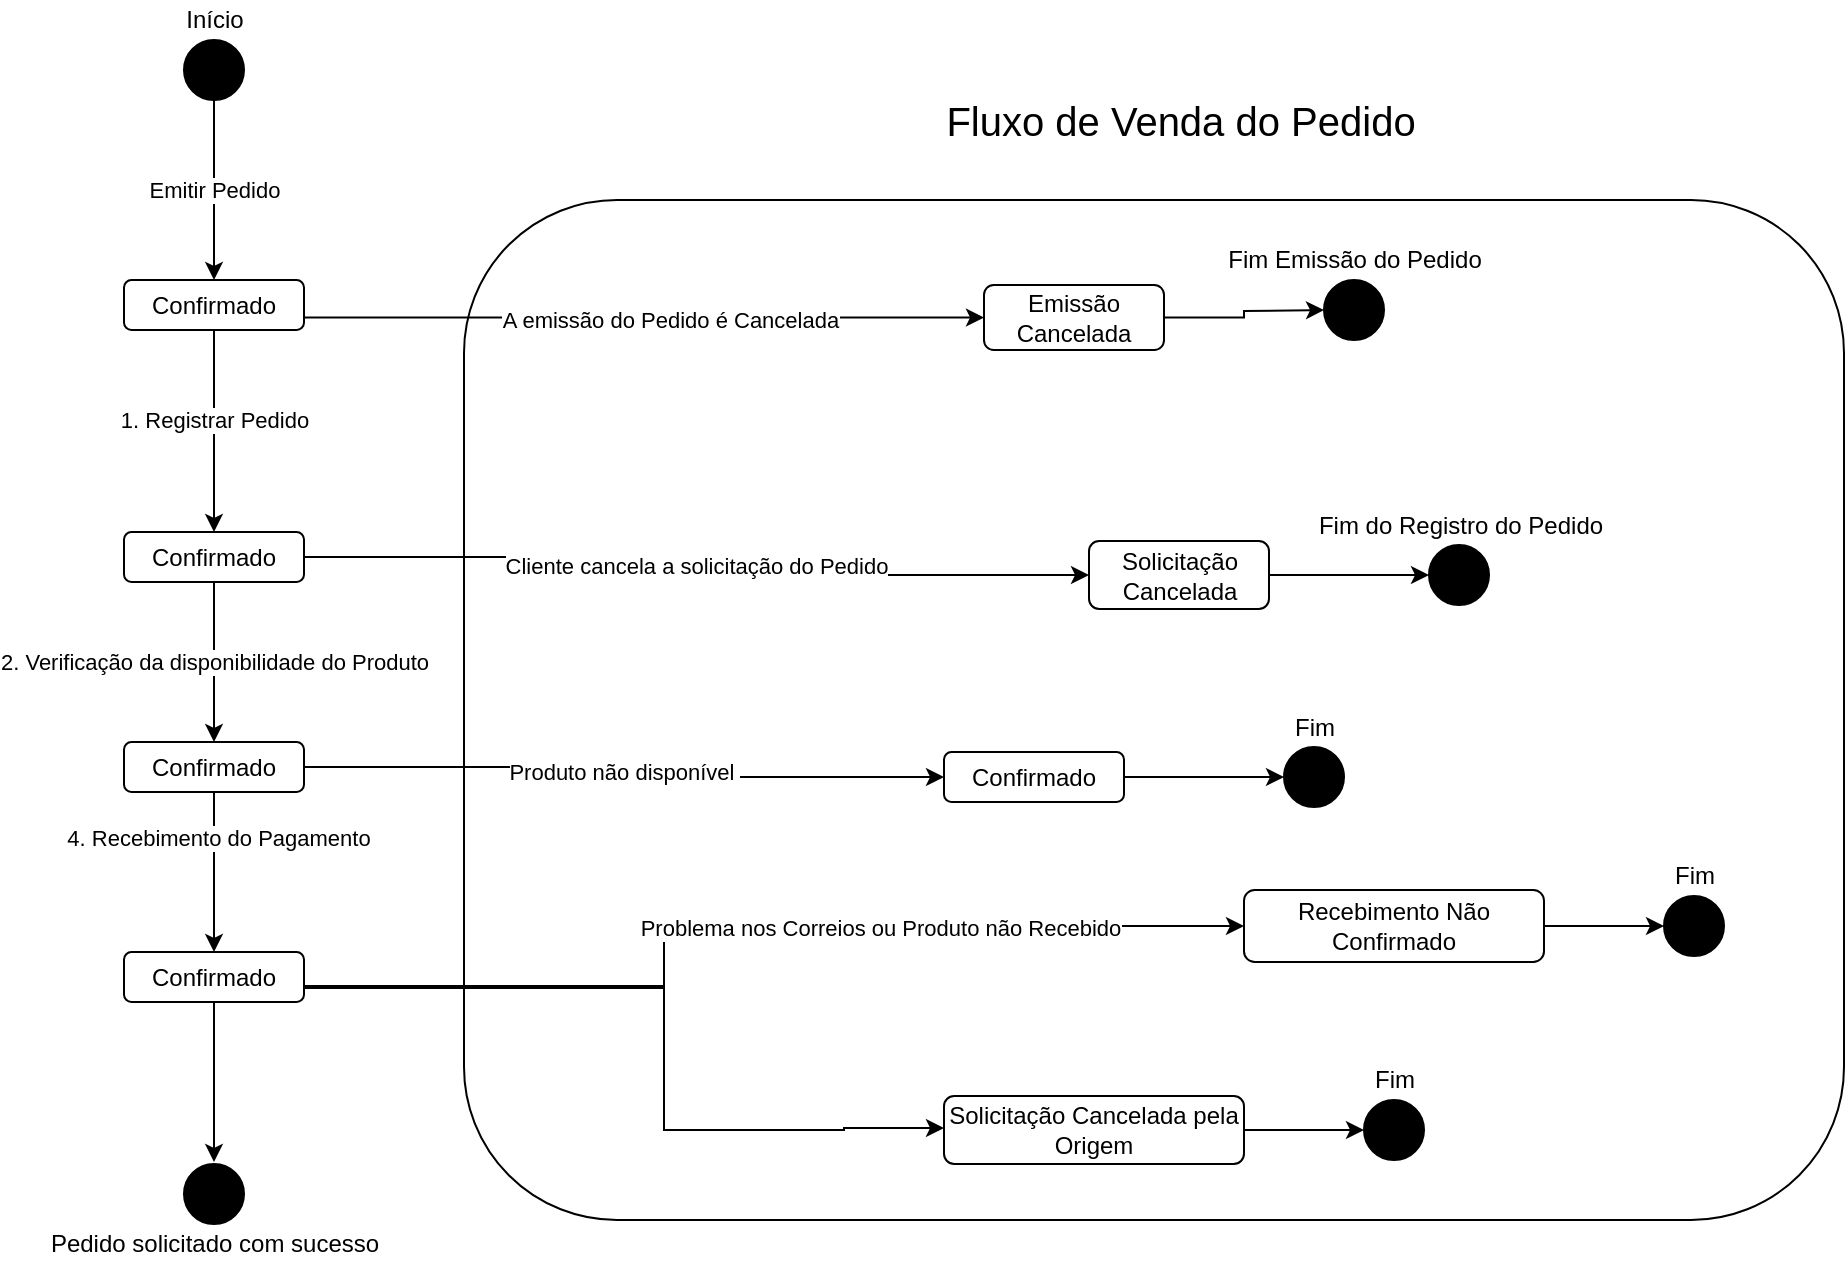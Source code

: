 <mxfile version="13.0.1" type="device" pages="5"><diagram id="gIkBtV2TpJnhr15k0pQY" name="Diagrama de Máquina de Estado (DFD - Capacidade Vender Produto)"><mxGraphModel dx="2401" dy="643" grid="1" gridSize="10" guides="1" tooltips="1" connect="1" arrows="1" fold="1" page="1" pageScale="1" pageWidth="827" pageHeight="1169" math="0" shadow="0"><root><mxCell id="0"/><mxCell id="1" parent="0"/><mxCell id="eIgQt3G5Kt-i5WHwCtQF-53" value="" style="rounded=1;whiteSpace=wrap;html=1;fillColor=none;gradientColor=none;" parent="1" vertex="1"><mxGeometry x="160" y="140" width="690" height="510" as="geometry"/></mxCell><mxCell id="eIgQt3G5Kt-i5WHwCtQF-2" value="Emitir Pedido" style="edgeStyle=orthogonalEdgeStyle;rounded=0;orthogonalLoop=1;jettySize=auto;html=1;entryX=0.5;entryY=0;entryDx=0;entryDy=0;" parent="1" source="eIgQt3G5Kt-i5WHwCtQF-1" target="eIgQt3G5Kt-i5WHwCtQF-5" edge="1"><mxGeometry relative="1" as="geometry"><mxPoint x="190" y="35" as="targetPoint"/></mxGeometry></mxCell><mxCell id="eIgQt3G5Kt-i5WHwCtQF-1" value="" style="ellipse;whiteSpace=wrap;html=1;aspect=fixed;gradientColor=none;fillColor=#000000;" parent="1" vertex="1"><mxGeometry x="20" y="60" width="30" height="30" as="geometry"/></mxCell><mxCell id="eIgQt3G5Kt-i5WHwCtQF-8" value="" style="edgeStyle=orthogonalEdgeStyle;rounded=0;orthogonalLoop=1;jettySize=auto;html=1;" parent="1" source="eIgQt3G5Kt-i5WHwCtQF-5" target="eIgQt3G5Kt-i5WHwCtQF-7" edge="1"><mxGeometry relative="1" as="geometry"><Array as="points"><mxPoint x="35" y="270"/><mxPoint x="35" y="270"/></Array></mxGeometry></mxCell><mxCell id="eIgQt3G5Kt-i5WHwCtQF-10" value="1. Registrar Pedido" style="edgeLabel;html=1;align=center;verticalAlign=middle;resizable=0;points=[];" parent="eIgQt3G5Kt-i5WHwCtQF-8" vertex="1" connectable="0"><mxGeometry x="0.083" y="-3" relative="1" as="geometry"><mxPoint x="3" y="-10" as="offset"/></mxGeometry></mxCell><mxCell id="eIgQt3G5Kt-i5WHwCtQF-14" value="" style="edgeStyle=orthogonalEdgeStyle;rounded=0;orthogonalLoop=1;jettySize=auto;html=1;exitX=1;exitY=0.75;exitDx=0;exitDy=0;" parent="1" source="eIgQt3G5Kt-i5WHwCtQF-5" target="eIgQt3G5Kt-i5WHwCtQF-13" edge="1"><mxGeometry relative="1" as="geometry"><mxPoint x="140" y="197.5" as="sourcePoint"/></mxGeometry></mxCell><mxCell id="eIgQt3G5Kt-i5WHwCtQF-15" value="A emissão do Pedido é Cancelada" style="edgeLabel;html=1;align=center;verticalAlign=middle;resizable=0;points=[];" parent="eIgQt3G5Kt-i5WHwCtQF-14" vertex="1" connectable="0"><mxGeometry x="0.077" relative="1" as="geometry"><mxPoint y="1" as="offset"/></mxGeometry></mxCell><mxCell id="eIgQt3G5Kt-i5WHwCtQF-5" value="Confirmado" style="rounded=1;whiteSpace=wrap;html=1;" parent="1" vertex="1"><mxGeometry x="-10" y="180" width="90" height="25" as="geometry"/></mxCell><mxCell id="eIgQt3G5Kt-i5WHwCtQF-17" value="" style="edgeStyle=orthogonalEdgeStyle;rounded=0;orthogonalLoop=1;jettySize=auto;html=1;" parent="1" source="eIgQt3G5Kt-i5WHwCtQF-13" edge="1"><mxGeometry relative="1" as="geometry"><mxPoint x="590" y="195" as="targetPoint"/></mxGeometry></mxCell><mxCell id="eIgQt3G5Kt-i5WHwCtQF-13" value="Emissão Cancelada" style="rounded=1;whiteSpace=wrap;html=1;" parent="1" vertex="1"><mxGeometry x="420" y="182.5" width="90" height="32.5" as="geometry"/></mxCell><mxCell id="eIgQt3G5Kt-i5WHwCtQF-22" value="Cliente cancela a solicitação do Pedido" style="edgeStyle=orthogonalEdgeStyle;rounded=0;orthogonalLoop=1;jettySize=auto;html=1;" parent="1" source="eIgQt3G5Kt-i5WHwCtQF-7" target="eIgQt3G5Kt-i5WHwCtQF-21" edge="1"><mxGeometry relative="1" as="geometry"><mxPoint x="152.5" y="324.25" as="sourcePoint"/></mxGeometry></mxCell><mxCell id="eIgQt3G5Kt-i5WHwCtQF-28" value="2. Verificação da disponibilidade do Produto" style="edgeStyle=orthogonalEdgeStyle;rounded=0;orthogonalLoop=1;jettySize=auto;html=1;" parent="1" source="eIgQt3G5Kt-i5WHwCtQF-7" target="eIgQt3G5Kt-i5WHwCtQF-27" edge="1"><mxGeometry relative="1" as="geometry"/></mxCell><mxCell id="eIgQt3G5Kt-i5WHwCtQF-7" value="Confirmado" style="rounded=1;whiteSpace=wrap;html=1;" parent="1" vertex="1"><mxGeometry x="-10" y="306" width="90" height="25" as="geometry"/></mxCell><mxCell id="eIgQt3G5Kt-i5WHwCtQF-30" value="Produto não disponível&amp;nbsp;" style="edgeStyle=orthogonalEdgeStyle;rounded=0;orthogonalLoop=1;jettySize=auto;html=1;exitX=1;exitY=0.5;exitDx=0;exitDy=0;" parent="1" source="eIgQt3G5Kt-i5WHwCtQF-27" target="eIgQt3G5Kt-i5WHwCtQF-29" edge="1"><mxGeometry relative="1" as="geometry"><mxPoint x="140" y="428.5" as="sourcePoint"/></mxGeometry></mxCell><mxCell id="eIgQt3G5Kt-i5WHwCtQF-36" value="" style="edgeStyle=orthogonalEdgeStyle;rounded=0;orthogonalLoop=1;jettySize=auto;html=1;" parent="1" source="eIgQt3G5Kt-i5WHwCtQF-27" target="eIgQt3G5Kt-i5WHwCtQF-35" edge="1"><mxGeometry relative="1" as="geometry"/></mxCell><mxCell id="eIgQt3G5Kt-i5WHwCtQF-37" value="4. Recebimento do Pagamento" style="edgeLabel;html=1;align=center;verticalAlign=middle;resizable=0;points=[];" parent="eIgQt3G5Kt-i5WHwCtQF-36" vertex="1" connectable="0"><mxGeometry x="-0.425" y="2" relative="1" as="geometry"><mxPoint as="offset"/></mxGeometry></mxCell><mxCell id="eIgQt3G5Kt-i5WHwCtQF-27" value="Confirmado" style="rounded=1;whiteSpace=wrap;html=1;" parent="1" vertex="1"><mxGeometry x="-10" y="411" width="90" height="25" as="geometry"/></mxCell><mxCell id="eIgQt3G5Kt-i5WHwCtQF-39" value="" style="edgeStyle=orthogonalEdgeStyle;rounded=0;orthogonalLoop=1;jettySize=auto;html=1;entryX=0;entryY=0.5;entryDx=0;entryDy=0;exitX=1;exitY=0.75;exitDx=0;exitDy=0;" parent="1" source="eIgQt3G5Kt-i5WHwCtQF-35" edge="1"><mxGeometry relative="1" as="geometry"><mxPoint x="140" y="532.5" as="sourcePoint"/><mxPoint x="400" y="604" as="targetPoint"/><Array as="points"><mxPoint x="80" y="533"/><mxPoint x="260" y="533"/><mxPoint x="260" y="605"/><mxPoint x="350" y="605"/><mxPoint x="350" y="604"/></Array></mxGeometry></mxCell><mxCell id="eIgQt3G5Kt-i5WHwCtQF-43" value="" style="edgeStyle=orthogonalEdgeStyle;rounded=0;orthogonalLoop=1;jettySize=auto;html=1;exitX=1;exitY=0.5;exitDx=0;exitDy=0;" parent="1" source="eIgQt3G5Kt-i5WHwCtQF-35" target="eIgQt3G5Kt-i5WHwCtQF-42" edge="1"><mxGeometry relative="1" as="geometry"><mxPoint x="140" y="533.5" as="sourcePoint"/><Array as="points"><mxPoint x="80" y="534"/><mxPoint x="260" y="534"/><mxPoint x="260" y="503"/></Array></mxGeometry></mxCell><mxCell id="eIgQt3G5Kt-i5WHwCtQF-48" value="Problema nos Correios ou Produto não Recebido" style="edgeLabel;html=1;align=center;verticalAlign=middle;resizable=0;points=[];" parent="eIgQt3G5Kt-i5WHwCtQF-43" vertex="1" connectable="0"><mxGeometry x="0.275" y="-1" relative="1" as="geometry"><mxPoint x="1" as="offset"/></mxGeometry></mxCell><mxCell id="IwcRytEu1UbguA33qgni-2" value="" style="edgeStyle=orthogonalEdgeStyle;rounded=0;orthogonalLoop=1;jettySize=auto;html=1;" parent="1" source="eIgQt3G5Kt-i5WHwCtQF-35" edge="1"><mxGeometry relative="1" as="geometry"><mxPoint x="35" y="621" as="targetPoint"/></mxGeometry></mxCell><mxCell id="eIgQt3G5Kt-i5WHwCtQF-35" value="Confirmado" style="rounded=1;whiteSpace=wrap;html=1;" parent="1" vertex="1"><mxGeometry x="-10" y="516" width="90" height="25" as="geometry"/></mxCell><mxCell id="eIgQt3G5Kt-i5WHwCtQF-46" style="edgeStyle=orthogonalEdgeStyle;rounded=0;orthogonalLoop=1;jettySize=auto;html=1;entryX=0;entryY=0.5;entryDx=0;entryDy=0;" parent="1" source="eIgQt3G5Kt-i5WHwCtQF-42" target="eIgQt3G5Kt-i5WHwCtQF-44" edge="1"><mxGeometry relative="1" as="geometry"/></mxCell><mxCell id="eIgQt3G5Kt-i5WHwCtQF-42" value="Recebimento Não Confirmado" style="rounded=1;whiteSpace=wrap;html=1;" parent="1" vertex="1"><mxGeometry x="550" y="485" width="150" height="36" as="geometry"/></mxCell><mxCell id="eIgQt3G5Kt-i5WHwCtQF-47" style="edgeStyle=orthogonalEdgeStyle;rounded=0;orthogonalLoop=1;jettySize=auto;html=1;" parent="1" source="eIgQt3G5Kt-i5WHwCtQF-38" target="eIgQt3G5Kt-i5WHwCtQF-45" edge="1"><mxGeometry relative="1" as="geometry"/></mxCell><mxCell id="eIgQt3G5Kt-i5WHwCtQF-38" value="Solicitação Cancelada pela Origem" style="rounded=1;whiteSpace=wrap;html=1;" parent="1" vertex="1"><mxGeometry x="400" y="588" width="150" height="34" as="geometry"/></mxCell><mxCell id="eIgQt3G5Kt-i5WHwCtQF-32" value="" style="edgeStyle=orthogonalEdgeStyle;rounded=0;orthogonalLoop=1;jettySize=auto;html=1;" parent="1" source="eIgQt3G5Kt-i5WHwCtQF-29" edge="1"><mxGeometry relative="1" as="geometry"><mxPoint x="570" y="428.5" as="targetPoint"/></mxGeometry></mxCell><mxCell id="eIgQt3G5Kt-i5WHwCtQF-29" value="Confirmado" style="rounded=1;whiteSpace=wrap;html=1;" parent="1" vertex="1"><mxGeometry x="400" y="416" width="90" height="25" as="geometry"/></mxCell><mxCell id="eIgQt3G5Kt-i5WHwCtQF-24" value="" style="edgeStyle=orthogonalEdgeStyle;rounded=0;orthogonalLoop=1;jettySize=auto;html=1;entryX=0;entryY=0.5;entryDx=0;entryDy=0;" parent="1" source="eIgQt3G5Kt-i5WHwCtQF-21" target="eIgQt3G5Kt-i5WHwCtQF-25" edge="1"><mxGeometry relative="1" as="geometry"><mxPoint x="570" y="328" as="targetPoint"/></mxGeometry></mxCell><mxCell id="eIgQt3G5Kt-i5WHwCtQF-21" value="Solicitação Cancelada" style="rounded=1;whiteSpace=wrap;html=1;" parent="1" vertex="1"><mxGeometry x="472.5" y="310.5" width="90" height="34" as="geometry"/></mxCell><mxCell id="eIgQt3G5Kt-i5WHwCtQF-18" value="" style="ellipse;whiteSpace=wrap;html=1;aspect=fixed;gradientColor=none;fillColor=#000000;" parent="1" vertex="1"><mxGeometry x="590" y="180" width="30" height="30" as="geometry"/></mxCell><mxCell id="eIgQt3G5Kt-i5WHwCtQF-19" value="Início" style="text;html=1;align=center;verticalAlign=middle;resizable=0;points=[];autosize=1;" parent="1" vertex="1"><mxGeometry x="15" y="40" width="40" height="20" as="geometry"/></mxCell><mxCell id="eIgQt3G5Kt-i5WHwCtQF-20" value="Fim Emissão do Pedido" style="text;html=1;align=center;verticalAlign=middle;resizable=0;points=[];autosize=1;" parent="1" vertex="1"><mxGeometry x="535" y="160" width="140" height="20" as="geometry"/></mxCell><mxCell id="eIgQt3G5Kt-i5WHwCtQF-25" value="" style="ellipse;whiteSpace=wrap;html=1;aspect=fixed;gradientColor=none;fillColor=#000000;" parent="1" vertex="1"><mxGeometry x="642.5" y="312.5" width="30" height="30" as="geometry"/></mxCell><mxCell id="eIgQt3G5Kt-i5WHwCtQF-26" value="Fim do Registro do Pedido" style="text;html=1;align=center;verticalAlign=middle;resizable=0;points=[];autosize=1;" parent="1" vertex="1"><mxGeometry x="577.5" y="292.5" width="160" height="20" as="geometry"/></mxCell><mxCell id="eIgQt3G5Kt-i5WHwCtQF-33" value="" style="ellipse;whiteSpace=wrap;html=1;aspect=fixed;gradientColor=none;fillColor=#000000;" parent="1" vertex="1"><mxGeometry x="570" y="413.5" width="30" height="30" as="geometry"/></mxCell><mxCell id="eIgQt3G5Kt-i5WHwCtQF-34" value="Fim" style="text;html=1;align=center;verticalAlign=middle;resizable=0;points=[];autosize=1;" parent="1" vertex="1"><mxGeometry x="565" y="393.5" width="40" height="20" as="geometry"/></mxCell><mxCell id="eIgQt3G5Kt-i5WHwCtQF-44" value="" style="ellipse;whiteSpace=wrap;html=1;aspect=fixed;gradientColor=none;fillColor=#000000;" parent="1" vertex="1"><mxGeometry x="760" y="488" width="30" height="30" as="geometry"/></mxCell><mxCell id="eIgQt3G5Kt-i5WHwCtQF-45" value="" style="ellipse;whiteSpace=wrap;html=1;aspect=fixed;gradientColor=none;fillColor=#000000;" parent="1" vertex="1"><mxGeometry x="610" y="590" width="30" height="30" as="geometry"/></mxCell><mxCell id="eIgQt3G5Kt-i5WHwCtQF-49" value="Fim" style="text;html=1;align=center;verticalAlign=middle;resizable=0;points=[];autosize=1;" parent="1" vertex="1"><mxGeometry x="755" y="468" width="40" height="20" as="geometry"/></mxCell><mxCell id="eIgQt3G5Kt-i5WHwCtQF-50" value="Fim" style="text;html=1;align=center;verticalAlign=middle;resizable=0;points=[];autosize=1;" parent="1" vertex="1"><mxGeometry x="605" y="570" width="40" height="20" as="geometry"/></mxCell><mxCell id="eIgQt3G5Kt-i5WHwCtQF-54" value="&lt;font style=&quot;font-size: 20px&quot;&gt;Fluxo de Venda do Pedido&lt;/font&gt;" style="text;html=1;align=center;verticalAlign=middle;resizable=0;points=[];autosize=1;" parent="1" vertex="1"><mxGeometry x="392.5" y="90" width="250" height="20" as="geometry"/></mxCell><mxCell id="IwcRytEu1UbguA33qgni-5" value="" style="ellipse;whiteSpace=wrap;html=1;aspect=fixed;gradientColor=none;fillColor=#000000;" parent="1" vertex="1"><mxGeometry x="20" y="622" width="30" height="30" as="geometry"/></mxCell><mxCell id="IwcRytEu1UbguA33qgni-8" value="Pedido solicitado com sucesso" style="text;html=1;align=center;verticalAlign=middle;resizable=0;points=[];autosize=1;" parent="1" vertex="1"><mxGeometry x="-55" y="652" width="180" height="20" as="geometry"/></mxCell></root></mxGraphModel></diagram><diagram id="MVb5bFWBtpSivgPZZ0MR" name="Diagrama de Máquina de Estados(DFD - Capacidade Entregar Produto)"><mxGraphModel dx="1929" dy="450" grid="1" gridSize="10" guides="1" tooltips="1" connect="1" arrows="1" fold="1" page="1" pageScale="1" pageWidth="827" pageHeight="1169" math="0" shadow="0"><root><mxCell id="7xWv3I3rvK1AVhARYR0G-0"/><mxCell id="7xWv3I3rvK1AVhARYR0G-1" parent="7xWv3I3rvK1AVhARYR0G-0"/><mxCell id="werJfHIVAWrHD2c4pzQH-0" value="" style="rounded=1;whiteSpace=wrap;html=1;fillColor=none;gradientColor=none;" parent="7xWv3I3rvK1AVhARYR0G-1" vertex="1"><mxGeometry x="160" y="140" width="640" height="450" as="geometry"/></mxCell><mxCell id="werJfHIVAWrHD2c4pzQH-1" value="1. Recebimento do Pedido" style="edgeStyle=orthogonalEdgeStyle;rounded=0;orthogonalLoop=1;jettySize=auto;html=1;entryX=0.5;entryY=0;entryDx=0;entryDy=0;" parent="7xWv3I3rvK1AVhARYR0G-1" source="werJfHIVAWrHD2c4pzQH-2" target="werJfHIVAWrHD2c4pzQH-7" edge="1"><mxGeometry relative="1" as="geometry"><mxPoint x="190" y="35" as="targetPoint"/></mxGeometry></mxCell><mxCell id="werJfHIVAWrHD2c4pzQH-2" value="" style="ellipse;whiteSpace=wrap;html=1;aspect=fixed;gradientColor=none;fillColor=#000000;" parent="7xWv3I3rvK1AVhARYR0G-1" vertex="1"><mxGeometry x="20" y="60" width="30" height="30" as="geometry"/></mxCell><mxCell id="werJfHIVAWrHD2c4pzQH-3" value="" style="edgeStyle=orthogonalEdgeStyle;rounded=0;orthogonalLoop=1;jettySize=auto;html=1;" parent="7xWv3I3rvK1AVhARYR0G-1" source="werJfHIVAWrHD2c4pzQH-7" target="werJfHIVAWrHD2c4pzQH-12" edge="1"><mxGeometry relative="1" as="geometry"><Array as="points"><mxPoint x="35" y="270"/><mxPoint x="35" y="270"/></Array></mxGeometry></mxCell><mxCell id="werJfHIVAWrHD2c4pzQH-4" value="2. Separar o Pedido" style="edgeLabel;html=1;align=center;verticalAlign=middle;resizable=0;points=[];" parent="werJfHIVAWrHD2c4pzQH-3" vertex="1" connectable="0"><mxGeometry x="0.083" y="-3" relative="1" as="geometry"><mxPoint x="3" y="-10" as="offset"/></mxGeometry></mxCell><mxCell id="werJfHIVAWrHD2c4pzQH-5" value="" style="edgeStyle=orthogonalEdgeStyle;rounded=0;orthogonalLoop=1;jettySize=auto;html=1;exitX=1;exitY=0.75;exitDx=0;exitDy=0;" parent="7xWv3I3rvK1AVhARYR0G-1" source="werJfHIVAWrHD2c4pzQH-7" target="werJfHIVAWrHD2c4pzQH-9" edge="1"><mxGeometry relative="1" as="geometry"><mxPoint x="140" y="197.5" as="sourcePoint"/></mxGeometry></mxCell><mxCell id="werJfHIVAWrHD2c4pzQH-6" value="A emissão do Pedido é Cancelada" style="edgeLabel;html=1;align=center;verticalAlign=middle;resizable=0;points=[];" parent="werJfHIVAWrHD2c4pzQH-5" vertex="1" connectable="0"><mxGeometry x="0.077" relative="1" as="geometry"><mxPoint y="1" as="offset"/></mxGeometry></mxCell><mxCell id="werJfHIVAWrHD2c4pzQH-7" value="Confirmado" style="rounded=1;whiteSpace=wrap;html=1;" parent="7xWv3I3rvK1AVhARYR0G-1" vertex="1"><mxGeometry x="-10" y="180" width="90" height="25" as="geometry"/></mxCell><mxCell id="werJfHIVAWrHD2c4pzQH-8" value="" style="edgeStyle=orthogonalEdgeStyle;rounded=0;orthogonalLoop=1;jettySize=auto;html=1;" parent="7xWv3I3rvK1AVhARYR0G-1" source="werJfHIVAWrHD2c4pzQH-9" edge="1"><mxGeometry relative="1" as="geometry"><mxPoint x="590" y="195" as="targetPoint"/></mxGeometry></mxCell><mxCell id="werJfHIVAWrHD2c4pzQH-9" value="Emissão Cancelada" style="rounded=1;whiteSpace=wrap;html=1;" parent="7xWv3I3rvK1AVhARYR0G-1" vertex="1"><mxGeometry x="420" y="182.5" width="90" height="32.5" as="geometry"/></mxCell><mxCell id="werJfHIVAWrHD2c4pzQH-10" value="Separação não contemplada ou não completa" style="edgeStyle=orthogonalEdgeStyle;rounded=0;orthogonalLoop=1;jettySize=auto;html=1;" parent="7xWv3I3rvK1AVhARYR0G-1" source="werJfHIVAWrHD2c4pzQH-12" target="werJfHIVAWrHD2c4pzQH-28" edge="1"><mxGeometry x="0.191" relative="1" as="geometry"><mxPoint x="152.5" y="324.25" as="sourcePoint"/><mxPoint as="offset"/></mxGeometry></mxCell><mxCell id="werJfHIVAWrHD2c4pzQH-11" value="3. Conferir o Pedido" style="edgeStyle=orthogonalEdgeStyle;rounded=0;orthogonalLoop=1;jettySize=auto;html=1;" parent="7xWv3I3rvK1AVhARYR0G-1" source="werJfHIVAWrHD2c4pzQH-12" target="werJfHIVAWrHD2c4pzQH-16" edge="1"><mxGeometry relative="1" as="geometry"/></mxCell><mxCell id="werJfHIVAWrHD2c4pzQH-12" value="Confirmado" style="rounded=1;whiteSpace=wrap;html=1;" parent="7xWv3I3rvK1AVhARYR0G-1" vertex="1"><mxGeometry x="-10" y="306" width="90" height="25" as="geometry"/></mxCell><mxCell id="werJfHIVAWrHD2c4pzQH-13" value="Produto não disponível&amp;nbsp;" style="edgeStyle=orthogonalEdgeStyle;rounded=0;orthogonalLoop=1;jettySize=auto;html=1;exitX=1;exitY=0.5;exitDx=0;exitDy=0;" parent="7xWv3I3rvK1AVhARYR0G-1" source="werJfHIVAWrHD2c4pzQH-16" target="werJfHIVAWrHD2c4pzQH-26" edge="1"><mxGeometry relative="1" as="geometry"><mxPoint x="140" y="428.5" as="sourcePoint"/></mxGeometry></mxCell><mxCell id="werJfHIVAWrHD2c4pzQH-14" value="" style="edgeStyle=orthogonalEdgeStyle;rounded=0;orthogonalLoop=1;jettySize=auto;html=1;" parent="7xWv3I3rvK1AVhARYR0G-1" source="werJfHIVAWrHD2c4pzQH-16" target="werJfHIVAWrHD2c4pzQH-20" edge="1"><mxGeometry relative="1" as="geometry"/></mxCell><mxCell id="werJfHIVAWrHD2c4pzQH-15" value="4. Entregar o Pedido" style="edgeLabel;html=1;align=center;verticalAlign=middle;resizable=0;points=[];" parent="werJfHIVAWrHD2c4pzQH-14" vertex="1" connectable="0"><mxGeometry x="-0.425" y="2" relative="1" as="geometry"><mxPoint x="-2" y="9" as="offset"/></mxGeometry></mxCell><mxCell id="werJfHIVAWrHD2c4pzQH-16" value="Confirmado" style="rounded=1;whiteSpace=wrap;html=1;" parent="7xWv3I3rvK1AVhARYR0G-1" vertex="1"><mxGeometry x="-10" y="411" width="90" height="25" as="geometry"/></mxCell><mxCell id="werJfHIVAWrHD2c4pzQH-17" value="" style="edgeStyle=orthogonalEdgeStyle;rounded=0;orthogonalLoop=1;jettySize=auto;html=1;entryX=0;entryY=0.5;entryDx=0;entryDy=0;exitX=1;exitY=0.75;exitDx=0;exitDy=0;" parent="7xWv3I3rvK1AVhARYR0G-1" source="werJfHIVAWrHD2c4pzQH-20" target="werJfHIVAWrHD2c4pzQH-24" edge="1"><mxGeometry relative="1" as="geometry"><mxPoint x="140" y="532.5" as="sourcePoint"/><mxPoint x="400" y="604" as="targetPoint"/><Array as="points"><mxPoint x="80" y="533"/><mxPoint x="350" y="533"/><mxPoint x="350" y="537"/></Array></mxGeometry></mxCell><mxCell id="werJfHIVAWrHD2c4pzQH-42" value="" style="edgeStyle=orthogonalEdgeStyle;rounded=0;orthogonalLoop=1;jettySize=auto;html=1;" parent="7xWv3I3rvK1AVhARYR0G-1" source="werJfHIVAWrHD2c4pzQH-20" edge="1"><mxGeometry relative="1" as="geometry"><mxPoint x="35" y="621" as="targetPoint"/></mxGeometry></mxCell><mxCell id="werJfHIVAWrHD2c4pzQH-20" value="Confirmado" style="rounded=1;whiteSpace=wrap;html=1;" parent="7xWv3I3rvK1AVhARYR0G-1" vertex="1"><mxGeometry x="-10" y="516" width="90" height="25" as="geometry"/></mxCell><mxCell id="werJfHIVAWrHD2c4pzQH-23" style="edgeStyle=orthogonalEdgeStyle;rounded=0;orthogonalLoop=1;jettySize=auto;html=1;" parent="7xWv3I3rvK1AVhARYR0G-1" source="werJfHIVAWrHD2c4pzQH-24" target="werJfHIVAWrHD2c4pzQH-37" edge="1"><mxGeometry relative="1" as="geometry"/></mxCell><mxCell id="werJfHIVAWrHD2c4pzQH-24" value="Solicitação Cancelada pela Origem" style="rounded=1;whiteSpace=wrap;html=1;" parent="7xWv3I3rvK1AVhARYR0G-1" vertex="1"><mxGeometry x="400" y="520" width="150" height="34" as="geometry"/></mxCell><mxCell id="werJfHIVAWrHD2c4pzQH-25" value="" style="edgeStyle=orthogonalEdgeStyle;rounded=0;orthogonalLoop=1;jettySize=auto;html=1;" parent="7xWv3I3rvK1AVhARYR0G-1" source="werJfHIVAWrHD2c4pzQH-26" edge="1"><mxGeometry relative="1" as="geometry"><mxPoint x="570" y="428.5" as="targetPoint"/></mxGeometry></mxCell><mxCell id="werJfHIVAWrHD2c4pzQH-26" value="Não disponível no Estoque" style="rounded=1;whiteSpace=wrap;html=1;" parent="7xWv3I3rvK1AVhARYR0G-1" vertex="1"><mxGeometry x="400" y="410" width="90" height="31" as="geometry"/></mxCell><mxCell id="werJfHIVAWrHD2c4pzQH-27" value="" style="edgeStyle=orthogonalEdgeStyle;rounded=0;orthogonalLoop=1;jettySize=auto;html=1;entryX=0;entryY=0.5;entryDx=0;entryDy=0;" parent="7xWv3I3rvK1AVhARYR0G-1" source="werJfHIVAWrHD2c4pzQH-28" target="werJfHIVAWrHD2c4pzQH-32" edge="1"><mxGeometry relative="1" as="geometry"><mxPoint x="570" y="328" as="targetPoint"/></mxGeometry></mxCell><mxCell id="werJfHIVAWrHD2c4pzQH-28" value="Separação cancelada" style="rounded=1;whiteSpace=wrap;html=1;" parent="7xWv3I3rvK1AVhARYR0G-1" vertex="1"><mxGeometry x="472.5" y="310.5" width="90" height="34" as="geometry"/></mxCell><mxCell id="werJfHIVAWrHD2c4pzQH-29" value="" style="ellipse;whiteSpace=wrap;html=1;aspect=fixed;gradientColor=none;fillColor=#000000;" parent="7xWv3I3rvK1AVhARYR0G-1" vertex="1"><mxGeometry x="590" y="180" width="30" height="30" as="geometry"/></mxCell><mxCell id="werJfHIVAWrHD2c4pzQH-30" value="Início" style="text;html=1;align=center;verticalAlign=middle;resizable=0;points=[];autosize=1;" parent="7xWv3I3rvK1AVhARYR0G-1" vertex="1"><mxGeometry x="15" y="40" width="40" height="20" as="geometry"/></mxCell><mxCell id="werJfHIVAWrHD2c4pzQH-31" value="Fim Emissão do Pedido" style="text;html=1;align=center;verticalAlign=middle;resizable=0;points=[];autosize=1;" parent="7xWv3I3rvK1AVhARYR0G-1" vertex="1"><mxGeometry x="535" y="160" width="140" height="20" as="geometry"/></mxCell><mxCell id="werJfHIVAWrHD2c4pzQH-32" value="" style="ellipse;whiteSpace=wrap;html=1;aspect=fixed;gradientColor=none;fillColor=#000000;" parent="7xWv3I3rvK1AVhARYR0G-1" vertex="1"><mxGeometry x="642.5" y="312.5" width="30" height="30" as="geometry"/></mxCell><mxCell id="werJfHIVAWrHD2c4pzQH-33" value="Fim da Preparação do Pedido" style="text;html=1;align=center;verticalAlign=middle;resizable=0;points=[];autosize=1;" parent="7xWv3I3rvK1AVhARYR0G-1" vertex="1"><mxGeometry x="572.5" y="292.5" width="170" height="20" as="geometry"/></mxCell><mxCell id="werJfHIVAWrHD2c4pzQH-34" value="" style="ellipse;whiteSpace=wrap;html=1;aspect=fixed;gradientColor=none;fillColor=#000000;" parent="7xWv3I3rvK1AVhARYR0G-1" vertex="1"><mxGeometry x="570" y="413.5" width="30" height="30" as="geometry"/></mxCell><mxCell id="werJfHIVAWrHD2c4pzQH-35" value="Fim" style="text;html=1;align=center;verticalAlign=middle;resizable=0;points=[];autosize=1;" parent="7xWv3I3rvK1AVhARYR0G-1" vertex="1"><mxGeometry x="565" y="393.5" width="40" height="20" as="geometry"/></mxCell><mxCell id="werJfHIVAWrHD2c4pzQH-37" value="" style="ellipse;whiteSpace=wrap;html=1;aspect=fixed;gradientColor=none;fillColor=#000000;" parent="7xWv3I3rvK1AVhARYR0G-1" vertex="1"><mxGeometry x="690" y="522" width="30" height="30" as="geometry"/></mxCell><mxCell id="werJfHIVAWrHD2c4pzQH-39" value="Fim" style="text;html=1;align=center;verticalAlign=middle;resizable=0;points=[];autosize=1;" parent="7xWv3I3rvK1AVhARYR0G-1" vertex="1"><mxGeometry x="685" y="500" width="40" height="20" as="geometry"/></mxCell><mxCell id="werJfHIVAWrHD2c4pzQH-40" value="&lt;font style=&quot;font-size: 20px&quot;&gt;Fluxo da Entrega do Pedido&lt;/font&gt;" style="text;html=1;align=center;verticalAlign=middle;resizable=0;points=[];autosize=1;" parent="7xWv3I3rvK1AVhARYR0G-1" vertex="1"><mxGeometry x="350" y="90" width="260" height="20" as="geometry"/></mxCell><mxCell id="werJfHIVAWrHD2c4pzQH-43" value="" style="ellipse;whiteSpace=wrap;html=1;aspect=fixed;gradientColor=none;fillColor=#000000;" parent="7xWv3I3rvK1AVhARYR0G-1" vertex="1"><mxGeometry x="20" y="620" width="30" height="30" as="geometry"/></mxCell><mxCell id="werJfHIVAWrHD2c4pzQH-44" value="Entrega realizada" style="text;html=1;align=center;verticalAlign=middle;resizable=0;points=[];autosize=1;" parent="7xWv3I3rvK1AVhARYR0G-1" vertex="1"><mxGeometry x="-20" y="650" width="110" height="20" as="geometry"/></mxCell></root></mxGraphModel></diagram><diagram id="uhk5NWfepuZx1vFhhjZ_" name="Diagrama de Máquina de Estados(DFD - Capacidade Comprar Produtos)"><mxGraphModel dx="1929" dy="450" grid="1" gridSize="10" guides="1" tooltips="1" connect="1" arrows="1" fold="1" page="1" pageScale="1" pageWidth="827" pageHeight="1169" math="0" shadow="0"><root><mxCell id="eHeUdE1UA7E--U_eEwa3-0"/><mxCell id="eHeUdE1UA7E--U_eEwa3-1" parent="eHeUdE1UA7E--U_eEwa3-0"/><mxCell id="2YKgP6yn1cg6JmK4WMI2-0" value="" style="rounded=1;whiteSpace=wrap;html=1;fillColor=none;gradientColor=none;" parent="eHeUdE1UA7E--U_eEwa3-1" vertex="1"><mxGeometry x="160" y="140" width="640" height="450" as="geometry"/></mxCell><mxCell id="2YKgP6yn1cg6JmK4WMI2-1" value="1. Fazer a solicitação do Orçamento para o Pedido" style="edgeStyle=orthogonalEdgeStyle;rounded=0;orthogonalLoop=1;jettySize=auto;html=1;entryX=0.5;entryY=0;entryDx=0;entryDy=0;" parent="eHeUdE1UA7E--U_eEwa3-1" source="2YKgP6yn1cg6JmK4WMI2-2" target="2YKgP6yn1cg6JmK4WMI2-7" edge="1"><mxGeometry relative="1" as="geometry"><mxPoint x="190" y="35" as="targetPoint"/></mxGeometry></mxCell><mxCell id="2YKgP6yn1cg6JmK4WMI2-2" value="" style="ellipse;whiteSpace=wrap;html=1;aspect=fixed;gradientColor=none;fillColor=#000000;" parent="eHeUdE1UA7E--U_eEwa3-1" vertex="1"><mxGeometry x="20" y="60" width="30" height="30" as="geometry"/></mxCell><mxCell id="2YKgP6yn1cg6JmK4WMI2-3" value="" style="edgeStyle=orthogonalEdgeStyle;rounded=0;orthogonalLoop=1;jettySize=auto;html=1;" parent="eHeUdE1UA7E--U_eEwa3-1" source="2YKgP6yn1cg6JmK4WMI2-7" target="2YKgP6yn1cg6JmK4WMI2-12" edge="1"><mxGeometry relative="1" as="geometry"><Array as="points"><mxPoint x="35" y="270"/><mxPoint x="35" y="270"/></Array></mxGeometry></mxCell><mxCell id="2YKgP6yn1cg6JmK4WMI2-4" value="2. Fazer a solicitação dos Pedidos faltantes" style="edgeLabel;html=1;align=center;verticalAlign=middle;resizable=0;points=[];" parent="2YKgP6yn1cg6JmK4WMI2-3" vertex="1" connectable="0"><mxGeometry x="0.083" y="-3" relative="1" as="geometry"><mxPoint x="3" y="-10" as="offset"/></mxGeometry></mxCell><mxCell id="2YKgP6yn1cg6JmK4WMI2-5" value="" style="edgeStyle=orthogonalEdgeStyle;rounded=0;orthogonalLoop=1;jettySize=auto;html=1;exitX=1;exitY=0.5;exitDx=0;exitDy=0;" parent="eHeUdE1UA7E--U_eEwa3-1" source="2YKgP6yn1cg6JmK4WMI2-7" target="2YKgP6yn1cg6JmK4WMI2-9" edge="1"><mxGeometry relative="1" as="geometry"><mxPoint x="140" y="197.5" as="sourcePoint"/><Array as="points"><mxPoint x="240" y="193"/><mxPoint x="240" y="160"/></Array></mxGeometry></mxCell><mxCell id="2YKgP6yn1cg6JmK4WMI2-6" value="Solicitação cancelada pela origem" style="edgeLabel;html=1;align=center;verticalAlign=middle;resizable=0;points=[];" parent="2YKgP6yn1cg6JmK4WMI2-5" vertex="1" connectable="0"><mxGeometry x="0.077" relative="1" as="geometry"><mxPoint x="43.5" y="3.75" as="offset"/></mxGeometry></mxCell><mxCell id="2YKgP6yn1cg6JmK4WMI2-7" value="Confirmado" style="rounded=1;whiteSpace=wrap;html=1;" parent="eHeUdE1UA7E--U_eEwa3-1" vertex="1"><mxGeometry x="-10" y="180" width="90" height="25" as="geometry"/></mxCell><mxCell id="2YKgP6yn1cg6JmK4WMI2-8" value="" style="edgeStyle=orthogonalEdgeStyle;rounded=0;orthogonalLoop=1;jettySize=auto;html=1;entryX=0;entryY=0.5;entryDx=0;entryDy=0;" parent="eHeUdE1UA7E--U_eEwa3-1" source="2YKgP6yn1cg6JmK4WMI2-9" target="2YKgP6yn1cg6JmK4WMI2-26" edge="1"><mxGeometry relative="1" as="geometry"><mxPoint x="590" y="195" as="targetPoint"/></mxGeometry></mxCell><mxCell id="2YKgP6yn1cg6JmK4WMI2-9" value="Solicitação Cancelada" style="rounded=1;whiteSpace=wrap;html=1;" parent="eHeUdE1UA7E--U_eEwa3-1" vertex="1"><mxGeometry x="435" y="147.5" width="90" height="32.5" as="geometry"/></mxCell><mxCell id="2YKgP6yn1cg6JmK4WMI2-10" value="Separação não contemplada ou não completa" style="edgeStyle=orthogonalEdgeStyle;rounded=0;orthogonalLoop=1;jettySize=auto;html=1;" parent="eHeUdE1UA7E--U_eEwa3-1" source="2YKgP6yn1cg6JmK4WMI2-12" target="2YKgP6yn1cg6JmK4WMI2-25" edge="1"><mxGeometry x="0.191" relative="1" as="geometry"><mxPoint x="152.5" y="324.25" as="sourcePoint"/><mxPoint as="offset"/></mxGeometry></mxCell><mxCell id="2YKgP6yn1cg6JmK4WMI2-11" value="3. Fazer o pagamento da Compra dos Pedidos" style="edgeStyle=orthogonalEdgeStyle;rounded=0;orthogonalLoop=1;jettySize=auto;html=1;" parent="eHeUdE1UA7E--U_eEwa3-1" source="2YKgP6yn1cg6JmK4WMI2-12" target="2YKgP6yn1cg6JmK4WMI2-16" edge="1"><mxGeometry relative="1" as="geometry"/></mxCell><mxCell id="2YKgP6yn1cg6JmK4WMI2-12" value="Confirmado" style="rounded=1;whiteSpace=wrap;html=1;" parent="eHeUdE1UA7E--U_eEwa3-1" vertex="1"><mxGeometry x="-10" y="306" width="90" height="25" as="geometry"/></mxCell><mxCell id="2YKgP6yn1cg6JmK4WMI2-13" value="Produto não disponível&amp;nbsp;" style="edgeStyle=orthogonalEdgeStyle;rounded=0;orthogonalLoop=1;jettySize=auto;html=1;exitX=1;exitY=0.5;exitDx=0;exitDy=0;" parent="eHeUdE1UA7E--U_eEwa3-1" source="2YKgP6yn1cg6JmK4WMI2-16" target="2YKgP6yn1cg6JmK4WMI2-23" edge="1"><mxGeometry relative="1" as="geometry"><mxPoint x="140" y="428.5" as="sourcePoint"/></mxGeometry></mxCell><mxCell id="2YKgP6yn1cg6JmK4WMI2-14" value="" style="edgeStyle=orthogonalEdgeStyle;rounded=0;orthogonalLoop=1;jettySize=auto;html=1;" parent="eHeUdE1UA7E--U_eEwa3-1" source="2YKgP6yn1cg6JmK4WMI2-16" target="2YKgP6yn1cg6JmK4WMI2-19" edge="1"><mxGeometry relative="1" as="geometry"/></mxCell><mxCell id="2YKgP6yn1cg6JmK4WMI2-15" value="4. Recebimento dos Pedidos solicitados" style="edgeLabel;html=1;align=center;verticalAlign=middle;resizable=0;points=[];" parent="2YKgP6yn1cg6JmK4WMI2-14" vertex="1" connectable="0"><mxGeometry x="-0.425" y="2" relative="1" as="geometry"><mxPoint x="-2" y="9" as="offset"/></mxGeometry></mxCell><mxCell id="2YKgP6yn1cg6JmK4WMI2-16" value="Confirmado" style="rounded=1;whiteSpace=wrap;html=1;" parent="eHeUdE1UA7E--U_eEwa3-1" vertex="1"><mxGeometry x="-10" y="411" width="90" height="25" as="geometry"/></mxCell><mxCell id="2YKgP6yn1cg6JmK4WMI2-17" value="" style="edgeStyle=orthogonalEdgeStyle;rounded=0;orthogonalLoop=1;jettySize=auto;html=1;entryX=0;entryY=0.5;entryDx=0;entryDy=0;exitX=1;exitY=0.75;exitDx=0;exitDy=0;" parent="eHeUdE1UA7E--U_eEwa3-1" source="2YKgP6yn1cg6JmK4WMI2-19" target="2YKgP6yn1cg6JmK4WMI2-21" edge="1"><mxGeometry relative="1" as="geometry"><mxPoint x="140" y="532.5" as="sourcePoint"/><mxPoint x="400" y="604" as="targetPoint"/><Array as="points"><mxPoint x="80" y="533"/><mxPoint x="350" y="533"/><mxPoint x="350" y="537"/></Array></mxGeometry></mxCell><mxCell id="2YKgP6yn1cg6JmK4WMI2-18" value="" style="edgeStyle=orthogonalEdgeStyle;rounded=0;orthogonalLoop=1;jettySize=auto;html=1;" parent="eHeUdE1UA7E--U_eEwa3-1" source="2YKgP6yn1cg6JmK4WMI2-19" edge="1"><mxGeometry relative="1" as="geometry"><mxPoint x="35" y="621" as="targetPoint"/></mxGeometry></mxCell><mxCell id="2YKgP6yn1cg6JmK4WMI2-19" value="Confirmado" style="rounded=1;whiteSpace=wrap;html=1;" parent="eHeUdE1UA7E--U_eEwa3-1" vertex="1"><mxGeometry x="-10" y="516" width="90" height="25" as="geometry"/></mxCell><mxCell id="2YKgP6yn1cg6JmK4WMI2-20" style="edgeStyle=orthogonalEdgeStyle;rounded=0;orthogonalLoop=1;jettySize=auto;html=1;" parent="eHeUdE1UA7E--U_eEwa3-1" source="2YKgP6yn1cg6JmK4WMI2-21" target="2YKgP6yn1cg6JmK4WMI2-33" edge="1"><mxGeometry relative="1" as="geometry"/></mxCell><mxCell id="2YKgP6yn1cg6JmK4WMI2-21" value="Solicitação Cancelada pela Origem" style="rounded=1;whiteSpace=wrap;html=1;" parent="eHeUdE1UA7E--U_eEwa3-1" vertex="1"><mxGeometry x="400" y="520" width="150" height="34" as="geometry"/></mxCell><mxCell id="2YKgP6yn1cg6JmK4WMI2-22" value="" style="edgeStyle=orthogonalEdgeStyle;rounded=0;orthogonalLoop=1;jettySize=auto;html=1;" parent="eHeUdE1UA7E--U_eEwa3-1" source="2YKgP6yn1cg6JmK4WMI2-23" edge="1"><mxGeometry relative="1" as="geometry"><mxPoint x="570" y="428.5" as="targetPoint"/></mxGeometry></mxCell><mxCell id="2YKgP6yn1cg6JmK4WMI2-23" value="Não disponível no Estoque" style="rounded=1;whiteSpace=wrap;html=1;" parent="eHeUdE1UA7E--U_eEwa3-1" vertex="1"><mxGeometry x="400" y="410" width="90" height="31" as="geometry"/></mxCell><mxCell id="2YKgP6yn1cg6JmK4WMI2-24" value="" style="edgeStyle=orthogonalEdgeStyle;rounded=0;orthogonalLoop=1;jettySize=auto;html=1;entryX=0;entryY=0.5;entryDx=0;entryDy=0;" parent="eHeUdE1UA7E--U_eEwa3-1" source="2YKgP6yn1cg6JmK4WMI2-25" target="2YKgP6yn1cg6JmK4WMI2-29" edge="1"><mxGeometry relative="1" as="geometry"><mxPoint x="570" y="328" as="targetPoint"/></mxGeometry></mxCell><mxCell id="2YKgP6yn1cg6JmK4WMI2-25" value="Separação cancelada" style="rounded=1;whiteSpace=wrap;html=1;" parent="eHeUdE1UA7E--U_eEwa3-1" vertex="1"><mxGeometry x="472.5" y="310.5" width="90" height="34" as="geometry"/></mxCell><mxCell id="2YKgP6yn1cg6JmK4WMI2-26" value="" style="ellipse;whiteSpace=wrap;html=1;aspect=fixed;gradientColor=none;fillColor=#000000;" parent="eHeUdE1UA7E--U_eEwa3-1" vertex="1"><mxGeometry x="620" y="155" width="30" height="30" as="geometry"/></mxCell><mxCell id="2YKgP6yn1cg6JmK4WMI2-27" value="Início" style="text;html=1;align=center;verticalAlign=middle;resizable=0;points=[];autosize=1;" parent="eHeUdE1UA7E--U_eEwa3-1" vertex="1"><mxGeometry x="15" y="40" width="40" height="20" as="geometry"/></mxCell><mxCell id="2YKgP6yn1cg6JmK4WMI2-28" value="Fim Emissão do Pedido" style="text;html=1;align=center;verticalAlign=middle;resizable=0;points=[];autosize=1;" parent="eHeUdE1UA7E--U_eEwa3-1" vertex="1"><mxGeometry x="565" y="185" width="140" height="20" as="geometry"/></mxCell><mxCell id="2YKgP6yn1cg6JmK4WMI2-29" value="" style="ellipse;whiteSpace=wrap;html=1;aspect=fixed;gradientColor=none;fillColor=#000000;" parent="eHeUdE1UA7E--U_eEwa3-1" vertex="1"><mxGeometry x="642.5" y="312.5" width="30" height="30" as="geometry"/></mxCell><mxCell id="2YKgP6yn1cg6JmK4WMI2-30" value="Fim da Preparação do Pedido" style="text;html=1;align=center;verticalAlign=middle;resizable=0;points=[];autosize=1;" parent="eHeUdE1UA7E--U_eEwa3-1" vertex="1"><mxGeometry x="572.5" y="292.5" width="170" height="20" as="geometry"/></mxCell><mxCell id="2YKgP6yn1cg6JmK4WMI2-31" value="" style="ellipse;whiteSpace=wrap;html=1;aspect=fixed;gradientColor=none;fillColor=#000000;" parent="eHeUdE1UA7E--U_eEwa3-1" vertex="1"><mxGeometry x="570" y="413.5" width="30" height="30" as="geometry"/></mxCell><mxCell id="2YKgP6yn1cg6JmK4WMI2-32" value="Fim" style="text;html=1;align=center;verticalAlign=middle;resizable=0;points=[];autosize=1;" parent="eHeUdE1UA7E--U_eEwa3-1" vertex="1"><mxGeometry x="565" y="393.5" width="40" height="20" as="geometry"/></mxCell><mxCell id="2YKgP6yn1cg6JmK4WMI2-33" value="" style="ellipse;whiteSpace=wrap;html=1;aspect=fixed;gradientColor=none;fillColor=#000000;" parent="eHeUdE1UA7E--U_eEwa3-1" vertex="1"><mxGeometry x="690" y="522" width="30" height="30" as="geometry"/></mxCell><mxCell id="2YKgP6yn1cg6JmK4WMI2-34" value="Fim" style="text;html=1;align=center;verticalAlign=middle;resizable=0;points=[];autosize=1;" parent="eHeUdE1UA7E--U_eEwa3-1" vertex="1"><mxGeometry x="685" y="500" width="40" height="20" as="geometry"/></mxCell><mxCell id="2YKgP6yn1cg6JmK4WMI2-35" value="&lt;font style=&quot;font-size: 20px&quot;&gt;Fluxo da Compra de Produto&lt;/font&gt;" style="text;html=1;align=center;verticalAlign=middle;resizable=0;points=[];autosize=1;" parent="eHeUdE1UA7E--U_eEwa3-1" vertex="1"><mxGeometry x="345" y="90" width="270" height="20" as="geometry"/></mxCell><mxCell id="2YKgP6yn1cg6JmK4WMI2-36" value="" style="ellipse;whiteSpace=wrap;html=1;aspect=fixed;gradientColor=none;fillColor=#000000;" parent="eHeUdE1UA7E--U_eEwa3-1" vertex="1"><mxGeometry x="20" y="620" width="30" height="30" as="geometry"/></mxCell><mxCell id="2YKgP6yn1cg6JmK4WMI2-37" value="Compra de Produtos do Fornecedor bem sucedida" style="text;html=1;align=center;verticalAlign=middle;resizable=0;points=[];autosize=1;" parent="eHeUdE1UA7E--U_eEwa3-1" vertex="1"><mxGeometry x="-110" y="650" width="290" height="20" as="geometry"/></mxCell></root></mxGraphModel></diagram><diagram name="Diagrama de Máquina de Estado (DFD - Capacidade Realizar Inventário de Produtos)" id="Z5En45BWeIwtvuVTtN8P"><mxGraphModel dx="1929" dy="450" grid="1" gridSize="10" guides="1" tooltips="1" connect="1" arrows="1" fold="1" page="1" pageScale="1" pageWidth="827" pageHeight="1169" math="0" shadow="0"><root><mxCell id="Jl1mUAUu4igvZmlgpAv_-0"/><mxCell id="Jl1mUAUu4igvZmlgpAv_-1" parent="Jl1mUAUu4igvZmlgpAv_-0"/><mxCell id="Jl1mUAUu4igvZmlgpAv_-2" value="" style="rounded=1;whiteSpace=wrap;html=1;fillColor=none;gradientColor=none;" vertex="1" parent="Jl1mUAUu4igvZmlgpAv_-1"><mxGeometry x="150" y="146" width="690" height="510" as="geometry"/></mxCell><mxCell id="Jl1mUAUu4igvZmlgpAv_-3" value="&lt;span style=&quot;font-size: 12px&quot;&gt;Gerar relatório da quantidade de produtos&lt;br&gt;&lt;/span&gt;" style="edgeStyle=orthogonalEdgeStyle;rounded=0;orthogonalLoop=1;jettySize=auto;html=1;entryX=0.5;entryY=0;entryDx=0;entryDy=0;" edge="1" parent="Jl1mUAUu4igvZmlgpAv_-1" source="Jl1mUAUu4igvZmlgpAv_-4" target="Jl1mUAUu4igvZmlgpAv_-9"><mxGeometry relative="1" as="geometry"><mxPoint x="190" y="35" as="targetPoint"/></mxGeometry></mxCell><mxCell id="Jl1mUAUu4igvZmlgpAv_-4" value="" style="ellipse;whiteSpace=wrap;html=1;aspect=fixed;gradientColor=none;fillColor=#000000;" vertex="1" parent="Jl1mUAUu4igvZmlgpAv_-1"><mxGeometry x="20" y="60" width="30" height="30" as="geometry"/></mxCell><mxCell id="Jl1mUAUu4igvZmlgpAv_-5" value="" style="edgeStyle=orthogonalEdgeStyle;rounded=0;orthogonalLoop=1;jettySize=auto;html=1;" edge="1" parent="Jl1mUAUu4igvZmlgpAv_-1" source="Jl1mUAUu4igvZmlgpAv_-9" target="Jl1mUAUu4igvZmlgpAv_-14"><mxGeometry relative="1" as="geometry"><Array as="points"><mxPoint x="35" y="270"/><mxPoint x="35" y="270"/></Array></mxGeometry></mxCell><mxCell id="Jl1mUAUu4igvZmlgpAv_-6" value="&lt;span style=&quot;font-size: 12px&quot;&gt;&amp;nbsp;Realizar contagem de produtos do estoque&lt;/span&gt;" style="edgeLabel;html=1;align=center;verticalAlign=middle;resizable=0;points=[];" vertex="1" connectable="0" parent="Jl1mUAUu4igvZmlgpAv_-5"><mxGeometry x="0.083" y="-3" relative="1" as="geometry"><mxPoint x="3" y="-10" as="offset"/></mxGeometry></mxCell><mxCell id="Jl1mUAUu4igvZmlgpAv_-7" value="" style="edgeStyle=orthogonalEdgeStyle;rounded=0;orthogonalLoop=1;jettySize=auto;html=1;exitX=1;exitY=0.75;exitDx=0;exitDy=0;" edge="1" parent="Jl1mUAUu4igvZmlgpAv_-1" source="Jl1mUAUu4igvZmlgpAv_-9" target="Jl1mUAUu4igvZmlgpAv_-11"><mxGeometry relative="1" as="geometry"><mxPoint x="140" y="197.5" as="sourcePoint"/></mxGeometry></mxCell><mxCell id="Jl1mUAUu4igvZmlgpAv_-8" value="Não há produtos para serem contados" style="edgeLabel;html=1;align=center;verticalAlign=middle;resizable=0;points=[];" vertex="1" connectable="0" parent="Jl1mUAUu4igvZmlgpAv_-7"><mxGeometry x="0.077" relative="1" as="geometry"><mxPoint y="1" as="offset"/></mxGeometry></mxCell><mxCell id="Jl1mUAUu4igvZmlgpAv_-9" value="Gerado" style="rounded=1;whiteSpace=wrap;html=1;" vertex="1" parent="Jl1mUAUu4igvZmlgpAv_-1"><mxGeometry x="-10" y="180" width="90" height="25" as="geometry"/></mxCell><mxCell id="Jl1mUAUu4igvZmlgpAv_-10" value="" style="edgeStyle=orthogonalEdgeStyle;rounded=0;orthogonalLoop=1;jettySize=auto;html=1;" edge="1" parent="Jl1mUAUu4igvZmlgpAv_-1" source="Jl1mUAUu4igvZmlgpAv_-11"><mxGeometry relative="1" as="geometry"><mxPoint x="590" y="195" as="targetPoint"/></mxGeometry></mxCell><mxCell id="Jl1mUAUu4igvZmlgpAv_-11" value="Inventário Cancelado" style="rounded=1;whiteSpace=wrap;html=1;" vertex="1" parent="Jl1mUAUu4igvZmlgpAv_-1"><mxGeometry x="420" y="182.5" width="90" height="32.5" as="geometry"/></mxCell><mxCell id="Jl1mUAUu4igvZmlgpAv_-13" value="Comparar quantidade de produtos entre catálogo e estoque" style="edgeStyle=orthogonalEdgeStyle;rounded=0;orthogonalLoop=1;jettySize=auto;html=1;" edge="1" parent="Jl1mUAUu4igvZmlgpAv_-1" source="Jl1mUAUu4igvZmlgpAv_-14" target="Jl1mUAUu4igvZmlgpAv_-18"><mxGeometry relative="1" as="geometry"/></mxCell><mxCell id="Jl1mUAUu4igvZmlgpAv_-14" value="Contabilizado" style="rounded=1;whiteSpace=wrap;html=1;" vertex="1" parent="Jl1mUAUu4igvZmlgpAv_-1"><mxGeometry x="-10" y="306" width="90" height="25" as="geometry"/></mxCell><mxCell id="Jl1mUAUu4igvZmlgpAv_-15" value="Quantidades iguais" style="edgeStyle=orthogonalEdgeStyle;rounded=0;orthogonalLoop=1;jettySize=auto;html=1;exitX=1;exitY=0.5;exitDx=0;exitDy=0;" edge="1" parent="Jl1mUAUu4igvZmlgpAv_-1" source="Jl1mUAUu4igvZmlgpAv_-18" target="Jl1mUAUu4igvZmlgpAv_-29"><mxGeometry relative="1" as="geometry"><mxPoint x="140" y="428.5" as="sourcePoint"/></mxGeometry></mxCell><mxCell id="Jl1mUAUu4igvZmlgpAv_-16" value="" style="edgeStyle=orthogonalEdgeStyle;rounded=0;orthogonalLoop=1;jettySize=auto;html=1;" edge="1" parent="Jl1mUAUu4igvZmlgpAv_-1" source="Jl1mUAUu4igvZmlgpAv_-18" target="Jl1mUAUu4igvZmlgpAv_-23"><mxGeometry relative="1" as="geometry"/></mxCell><mxCell id="Jl1mUAUu4igvZmlgpAv_-17" value="Calcular diferenças" style="edgeLabel;html=1;align=center;verticalAlign=middle;resizable=0;points=[];" vertex="1" connectable="0" parent="Jl1mUAUu4igvZmlgpAv_-16"><mxGeometry x="-0.425" y="2" relative="1" as="geometry"><mxPoint as="offset"/></mxGeometry></mxCell><mxCell id="Jl1mUAUu4igvZmlgpAv_-18" value="Comparado" style="rounded=1;whiteSpace=wrap;html=1;" vertex="1" parent="Jl1mUAUu4igvZmlgpAv_-1"><mxGeometry x="-10" y="411" width="90" height="25" as="geometry"/></mxCell><mxCell id="Jl1mUAUu4igvZmlgpAv_-22" value="Atualizar no catálogo a quantidade real do estoque" style="edgeStyle=orthogonalEdgeStyle;rounded=0;orthogonalLoop=1;jettySize=auto;html=1;" edge="1" parent="Jl1mUAUu4igvZmlgpAv_-1" source="Jl1mUAUu4igvZmlgpAv_-23"><mxGeometry relative="1" as="geometry"><mxPoint x="35" y="621" as="targetPoint"/></mxGeometry></mxCell><mxCell id="Jl1mUAUu4igvZmlgpAv_-23" value="Calculado" style="rounded=1;whiteSpace=wrap;html=1;" vertex="1" parent="Jl1mUAUu4igvZmlgpAv_-1"><mxGeometry x="-10" y="516" width="90" height="25" as="geometry"/></mxCell><mxCell id="Jl1mUAUu4igvZmlgpAv_-29" value="Confirmado" style="rounded=1;whiteSpace=wrap;html=1;" vertex="1" parent="Jl1mUAUu4igvZmlgpAv_-1"><mxGeometry x="280" y="411" width="100" height="25" as="geometry"/></mxCell><mxCell id="Jl1mUAUu4igvZmlgpAv_-32" value="" style="ellipse;whiteSpace=wrap;html=1;aspect=fixed;gradientColor=none;fillColor=#000000;" vertex="1" parent="Jl1mUAUu4igvZmlgpAv_-1"><mxGeometry x="590" y="180" width="30" height="30" as="geometry"/></mxCell><mxCell id="Jl1mUAUu4igvZmlgpAv_-33" value="Início" style="text;html=1;align=center;verticalAlign=middle;resizable=0;points=[];autosize=1;" vertex="1" parent="Jl1mUAUu4igvZmlgpAv_-1"><mxGeometry x="15" y="40" width="40" height="20" as="geometry"/></mxCell><mxCell id="Jl1mUAUu4igvZmlgpAv_-34" value="Fim do Inventário" style="text;html=1;align=center;verticalAlign=middle;resizable=0;points=[];autosize=1;" vertex="1" parent="Jl1mUAUu4igvZmlgpAv_-1"><mxGeometry x="550" y="160" width="110" height="20" as="geometry"/></mxCell><mxCell id="Jl1mUAUu4igvZmlgpAv_-37" value="" style="ellipse;whiteSpace=wrap;html=1;aspect=fixed;gradientColor=none;fillColor=#000000;" vertex="1" parent="Jl1mUAUu4igvZmlgpAv_-1"><mxGeometry x="760" y="411" width="30" height="30" as="geometry"/></mxCell><mxCell id="Jl1mUAUu4igvZmlgpAv_-38" value="Inventário realizado com sucesso" style="text;html=1;align=center;verticalAlign=middle;resizable=0;points=[];autosize=1;" vertex="1" parent="Jl1mUAUu4igvZmlgpAv_-1"><mxGeometry x="670" y="391" width="190" height="20" as="geometry"/></mxCell><mxCell id="Jl1mUAUu4igvZmlgpAv_-43" value="&lt;font style=&quot;font-size: 20px&quot;&gt;Fluxo de Realizar Inventário&lt;/font&gt;" style="text;html=1;align=center;verticalAlign=middle;resizable=0;points=[];autosize=1;" vertex="1" parent="Jl1mUAUu4igvZmlgpAv_-1"><mxGeometry x="387.5" y="90" width="260" height="20" as="geometry"/></mxCell><mxCell id="Jl1mUAUu4igvZmlgpAv_-44" value="" style="ellipse;whiteSpace=wrap;html=1;aspect=fixed;gradientColor=none;fillColor=#000000;" vertex="1" parent="Jl1mUAUu4igvZmlgpAv_-1"><mxGeometry x="20" y="840" width="30" height="30" as="geometry"/></mxCell><mxCell id="Jl1mUAUu4igvZmlgpAv_-45" value="Inventário realizado com sucesso" style="text;html=1;align=center;verticalAlign=middle;resizable=0;points=[];autosize=1;" vertex="1" parent="Jl1mUAUu4igvZmlgpAv_-1"><mxGeometry x="-60" y="880" width="190" height="20" as="geometry"/></mxCell><mxCell id="cyqcoVcG_FcnyK4FSwuI-0" style="edgeStyle=orthogonalEdgeStyle;rounded=0;orthogonalLoop=1;jettySize=auto;html=1;exitX=1;exitY=1;exitDx=0;exitDy=0;entryX=0.5;entryY=1;entryDx=0;entryDy=0;" edge="1" parent="Jl1mUAUu4igvZmlgpAv_-1" source="Jl1mUAUu4igvZmlgpAv_-32" target="Jl1mUAUu4igvZmlgpAv_-32"><mxGeometry relative="1" as="geometry"/></mxCell><mxCell id="cyqcoVcG_FcnyK4FSwuI-4" value="Atualizado" style="rounded=1;whiteSpace=wrap;html=1;" vertex="1" parent="Jl1mUAUu4igvZmlgpAv_-1"><mxGeometry x="-10" y="622" width="90" height="25" as="geometry"/></mxCell><mxCell id="cyqcoVcG_FcnyK4FSwuI-6" value="Gera relatório do inventário" style="edgeStyle=orthogonalEdgeStyle;rounded=0;orthogonalLoop=1;jettySize=auto;html=1;" edge="1" parent="Jl1mUAUu4igvZmlgpAv_-1"><mxGeometry relative="1" as="geometry"><mxPoint x="34.5" y="727" as="targetPoint"/><mxPoint x="34.5" y="647" as="sourcePoint"/></mxGeometry></mxCell><mxCell id="cyqcoVcG_FcnyK4FSwuI-7" value="Gerar relatório do Inventário" style="edgeStyle=orthogonalEdgeStyle;rounded=0;orthogonalLoop=1;jettySize=auto;html=1;exitX=1;exitY=0.5;exitDx=0;exitDy=0;" edge="1" parent="Jl1mUAUu4igvZmlgpAv_-1"><mxGeometry relative="1" as="geometry"><mxPoint x="380" y="423" as="sourcePoint"/><mxPoint x="570" y="423" as="targetPoint"/></mxGeometry></mxCell><mxCell id="cyqcoVcG_FcnyK4FSwuI-8" value="Gerado" style="rounded=1;whiteSpace=wrap;html=1;" vertex="1" parent="Jl1mUAUu4igvZmlgpAv_-1"><mxGeometry x="570" y="411" width="100" height="25" as="geometry"/></mxCell><mxCell id="cyqcoVcG_FcnyK4FSwuI-9" value="&lt;br&gt;" style="edgeStyle=orthogonalEdgeStyle;rounded=0;orthogonalLoop=1;jettySize=auto;html=1;exitX=1;exitY=0.5;exitDx=0;exitDy=0;" edge="1" parent="Jl1mUAUu4igvZmlgpAv_-1"><mxGeometry relative="1" as="geometry"><mxPoint x="670" y="425.5" as="sourcePoint"/><mxPoint x="760" y="425.5" as="targetPoint"/></mxGeometry></mxCell><mxCell id="cyqcoVcG_FcnyK4FSwuI-10" value="Gerado" style="rounded=1;whiteSpace=wrap;html=1;" vertex="1" parent="Jl1mUAUu4igvZmlgpAv_-1"><mxGeometry x="-10" y="730" width="90" height="25" as="geometry"/></mxCell><mxCell id="cyqcoVcG_FcnyK4FSwuI-11" value="" style="edgeStyle=orthogonalEdgeStyle;rounded=0;orthogonalLoop=1;jettySize=auto;html=1;" edge="1" parent="Jl1mUAUu4igvZmlgpAv_-1"><mxGeometry relative="1" as="geometry"><mxPoint x="34.5" y="835" as="targetPoint"/><mxPoint x="34.5" y="755" as="sourcePoint"/></mxGeometry></mxCell></root></mxGraphModel></diagram><diagram name="Diagrama de Máquina de Estado (DFD - Capacidade Realizar Controle dos Gastos)" id="bz9L--sZLKFjLbAUtcyt"><mxGraphModel dx="1929" dy="450" grid="1" gridSize="10" guides="1" tooltips="1" connect="1" arrows="1" fold="1" page="1" pageScale="1" pageWidth="827" pageHeight="1169" math="0" shadow="0"><root><mxCell id="H94Kw00LlmuJHr8XBWSy-0"/><mxCell id="H94Kw00LlmuJHr8XBWSy-1" parent="H94Kw00LlmuJHr8XBWSy-0"/><mxCell id="H94Kw00LlmuJHr8XBWSy-2" value="" style="rounded=1;whiteSpace=wrap;html=1;fillColor=none;gradientColor=none;" vertex="1" parent="H94Kw00LlmuJHr8XBWSy-1"><mxGeometry x="150" y="146" width="690" height="510" as="geometry"/></mxCell><mxCell id="H94Kw00LlmuJHr8XBWSy-3" value="&lt;span style=&quot;font-size: 12px&quot;&gt;Emitir relatório dos gastos gerais da loja&lt;br&gt;&lt;/span&gt;" style="edgeStyle=orthogonalEdgeStyle;rounded=0;orthogonalLoop=1;jettySize=auto;html=1;entryX=0.5;entryY=0;entryDx=0;entryDy=0;" edge="1" parent="H94Kw00LlmuJHr8XBWSy-1" source="H94Kw00LlmuJHr8XBWSy-4" target="H94Kw00LlmuJHr8XBWSy-9"><mxGeometry relative="1" as="geometry"><mxPoint x="190" y="35" as="targetPoint"/></mxGeometry></mxCell><mxCell id="H94Kw00LlmuJHr8XBWSy-4" value="" style="ellipse;whiteSpace=wrap;html=1;aspect=fixed;gradientColor=none;fillColor=#000000;" vertex="1" parent="H94Kw00LlmuJHr8XBWSy-1"><mxGeometry x="20" y="60" width="30" height="30" as="geometry"/></mxCell><mxCell id="H94Kw00LlmuJHr8XBWSy-5" value="" style="edgeStyle=orthogonalEdgeStyle;rounded=0;orthogonalLoop=1;jettySize=auto;html=1;" edge="1" parent="H94Kw00LlmuJHr8XBWSy-1" source="H94Kw00LlmuJHr8XBWSy-9" target="H94Kw00LlmuJHr8XBWSy-13"><mxGeometry relative="1" as="geometry"><Array as="points"><mxPoint x="35" y="270"/><mxPoint x="35" y="270"/></Array></mxGeometry></mxCell><mxCell id="H94Kw00LlmuJHr8XBWSy-6" value="&lt;span style=&quot;font-size: 12px&quot;&gt;Emitir relatório das compras do mês&lt;/span&gt;" style="edgeLabel;html=1;align=center;verticalAlign=middle;resizable=0;points=[];" vertex="1" connectable="0" parent="H94Kw00LlmuJHr8XBWSy-5"><mxGeometry x="0.083" y="-3" relative="1" as="geometry"><mxPoint x="3" y="-10" as="offset"/></mxGeometry></mxCell><mxCell id="H94Kw00LlmuJHr8XBWSy-9" value="Gerado" style="rounded=1;whiteSpace=wrap;html=1;" vertex="1" parent="H94Kw00LlmuJHr8XBWSy-1"><mxGeometry x="-10" y="180" width="90" height="25" as="geometry"/></mxCell><mxCell id="H94Kw00LlmuJHr8XBWSy-12" value="Emitir relatório das vendas do mês" style="edgeStyle=orthogonalEdgeStyle;rounded=0;orthogonalLoop=1;jettySize=auto;html=1;" edge="1" parent="H94Kw00LlmuJHr8XBWSy-1" source="H94Kw00LlmuJHr8XBWSy-13"><mxGeometry relative="1" as="geometry"><mxPoint x="35" y="410" as="targetPoint"/></mxGeometry></mxCell><mxCell id="H94Kw00LlmuJHr8XBWSy-13" value="Gerado" style="rounded=1;whiteSpace=wrap;html=1;" vertex="1" parent="H94Kw00LlmuJHr8XBWSy-1"><mxGeometry x="-10" y="306" width="90" height="25" as="geometry"/></mxCell><mxCell id="H94Kw00LlmuJHr8XBWSy-14" value="Comprovantes de contas faltando" style="edgeStyle=orthogonalEdgeStyle;rounded=0;orthogonalLoop=1;jettySize=auto;html=1;exitX=1;exitY=0.5;exitDx=0;exitDy=0;" edge="1" parent="H94Kw00LlmuJHr8XBWSy-1" source="H94Kw00LlmuJHr8XBWSy-17" target="H94Kw00LlmuJHr8XBWSy-20"><mxGeometry relative="1" as="geometry"><mxPoint x="140" y="428.5" as="sourcePoint"/></mxGeometry></mxCell><mxCell id="H94Kw00LlmuJHr8XBWSy-15" value="" style="edgeStyle=orthogonalEdgeStyle;rounded=0;orthogonalLoop=1;jettySize=auto;html=1;" edge="1" parent="H94Kw00LlmuJHr8XBWSy-1" source="H94Kw00LlmuJHr8XBWSy-17" target="H94Kw00LlmuJHr8XBWSy-19"><mxGeometry relative="1" as="geometry"/></mxCell><mxCell id="H94Kw00LlmuJHr8XBWSy-16" value="Pagar os gastos do mês" style="edgeLabel;html=1;align=center;verticalAlign=middle;resizable=0;points=[];" vertex="1" connectable="0" parent="H94Kw00LlmuJHr8XBWSy-15"><mxGeometry x="-0.425" y="2" relative="1" as="geometry"><mxPoint as="offset"/></mxGeometry></mxCell><mxCell id="H94Kw00LlmuJHr8XBWSy-17" value="Analisado" style="rounded=1;whiteSpace=wrap;html=1;" vertex="1" parent="H94Kw00LlmuJHr8XBWSy-1"><mxGeometry x="-10" y="560" width="80" height="25" as="geometry"/></mxCell><mxCell id="H94Kw00LlmuJHr8XBWSy-18" value="Calcular o lucro do mês" style="edgeStyle=orthogonalEdgeStyle;rounded=0;orthogonalLoop=1;jettySize=auto;html=1;" edge="1" parent="H94Kw00LlmuJHr8XBWSy-1" source="H94Kw00LlmuJHr8XBWSy-19"><mxGeometry relative="1" as="geometry"><mxPoint x="35" y="770" as="targetPoint"/></mxGeometry></mxCell><mxCell id="H94Kw00LlmuJHr8XBWSy-19" value="Pago" style="rounded=1;whiteSpace=wrap;html=1;" vertex="1" parent="H94Kw00LlmuJHr8XBWSy-1"><mxGeometry x="-10" y="665" width="90" height="25" as="geometry"/></mxCell><mxCell id="H94Kw00LlmuJHr8XBWSy-20" value="Confirmado" style="rounded=1;whiteSpace=wrap;html=1;" vertex="1" parent="H94Kw00LlmuJHr8XBWSy-1"><mxGeometry x="280" y="411" width="100" height="25" as="geometry"/></mxCell><mxCell id="H94Kw00LlmuJHr8XBWSy-22" value="Início" style="text;html=1;align=center;verticalAlign=middle;resizable=0;points=[];autosize=1;" vertex="1" parent="H94Kw00LlmuJHr8XBWSy-1"><mxGeometry x="15" y="40" width="40" height="20" as="geometry"/></mxCell><mxCell id="H94Kw00LlmuJHr8XBWSy-26" value="&lt;font style=&quot;font-size: 20px&quot;&gt;Fluxo de Realizar Controle dos Financeiro&lt;/font&gt;" style="text;html=1;align=center;verticalAlign=middle;resizable=0;points=[];autosize=1;" vertex="1" parent="H94Kw00LlmuJHr8XBWSy-1"><mxGeometry x="322.5" y="90" width="390" height="20" as="geometry"/></mxCell><mxCell id="H94Kw00LlmuJHr8XBWSy-27" value="" style="ellipse;whiteSpace=wrap;html=1;aspect=fixed;gradientColor=none;fillColor=#000000;" vertex="1" parent="H94Kw00LlmuJHr8XBWSy-1"><mxGeometry x="20" y="879" width="30" height="30" as="geometry"/></mxCell><mxCell id="H94Kw00LlmuJHr8XBWSy-28" value="Controle do Financeiro realizado com sucesso" style="text;html=1;align=center;verticalAlign=middle;resizable=0;points=[];autosize=1;" vertex="1" parent="H94Kw00LlmuJHr8XBWSy-1"><mxGeometry x="-95" y="920" width="260" height="20" as="geometry"/></mxCell><mxCell id="H94Kw00LlmuJHr8XBWSy-30" value="Calculado" style="rounded=1;whiteSpace=wrap;html=1;" vertex="1" parent="H94Kw00LlmuJHr8XBWSy-1"><mxGeometry x="-10" y="771" width="90" height="25" as="geometry"/></mxCell><mxCell id="H94Kw00LlmuJHr8XBWSy-32" value="Solicitar segunda via da conta" style="edgeStyle=orthogonalEdgeStyle;rounded=0;orthogonalLoop=1;jettySize=auto;html=1;exitX=1;exitY=0.5;exitDx=0;exitDy=0;" edge="1" parent="H94Kw00LlmuJHr8XBWSy-1"><mxGeometry relative="1" as="geometry"><mxPoint x="380" y="423" as="sourcePoint"/><mxPoint x="570" y="423" as="targetPoint"/></mxGeometry></mxCell><mxCell id="H94Kw00LlmuJHr8XBWSy-33" value="Soliticitado" style="rounded=1;whiteSpace=wrap;html=1;" vertex="1" parent="H94Kw00LlmuJHr8XBWSy-1"><mxGeometry x="570" y="411" width="100" height="25" as="geometry"/></mxCell><mxCell id="H94Kw00LlmuJHr8XBWSy-34" value="&lt;br&gt;" style="edgeStyle=orthogonalEdgeStyle;rounded=0;orthogonalLoop=1;jettySize=auto;html=1;exitX=1;exitY=0.5;exitDx=0;exitDy=0;entryX=1;entryY=0.5;entryDx=0;entryDy=0;" edge="1" parent="H94Kw00LlmuJHr8XBWSy-1" target="H94Kw00LlmuJHr8XBWSy-19"><mxGeometry relative="1" as="geometry"><mxPoint x="670" y="425.5" as="sourcePoint"/><mxPoint x="760" y="425.5" as="targetPoint"/><Array as="points"><mxPoint x="690" y="426"/><mxPoint x="690" y="590"/><mxPoint x="430" y="590"/><mxPoint x="430" y="678"/></Array></mxGeometry></mxCell><mxCell id="H94Kw00LlmuJHr8XBWSy-36" value="" style="edgeStyle=orthogonalEdgeStyle;rounded=0;orthogonalLoop=1;jettySize=auto;html=1;" edge="1" parent="H94Kw00LlmuJHr8XBWSy-1"><mxGeometry relative="1" as="geometry"><mxPoint x="34.5" y="876" as="targetPoint"/><mxPoint x="34.5" y="796" as="sourcePoint"/></mxGeometry></mxCell><mxCell id="STsd2Vq16pmWkgamU8jt-0" value="Gerado" style="rounded=1;whiteSpace=wrap;html=1;" vertex="1" parent="H94Kw00LlmuJHr8XBWSy-1"><mxGeometry x="-10" y="410" width="90" height="25" as="geometry"/></mxCell><mxCell id="STsd2Vq16pmWkgamU8jt-3" value="Analisar gastos do mês" style="edgeStyle=orthogonalEdgeStyle;rounded=0;orthogonalLoop=1;jettySize=auto;html=1;exitX=0.5;exitY=1;exitDx=0;exitDy=0;entryX=0.5;entryY=0;entryDx=0;entryDy=0;" edge="1" parent="H94Kw00LlmuJHr8XBWSy-1" source="STsd2Vq16pmWkgamU8jt-0" target="H94Kw00LlmuJHr8XBWSy-17"><mxGeometry relative="1" as="geometry"><mxPoint x="34.5" y="460" as="sourcePoint"/><mxPoint x="34.5" y="500" as="targetPoint"/></mxGeometry></mxCell></root></mxGraphModel></diagram></mxfile>